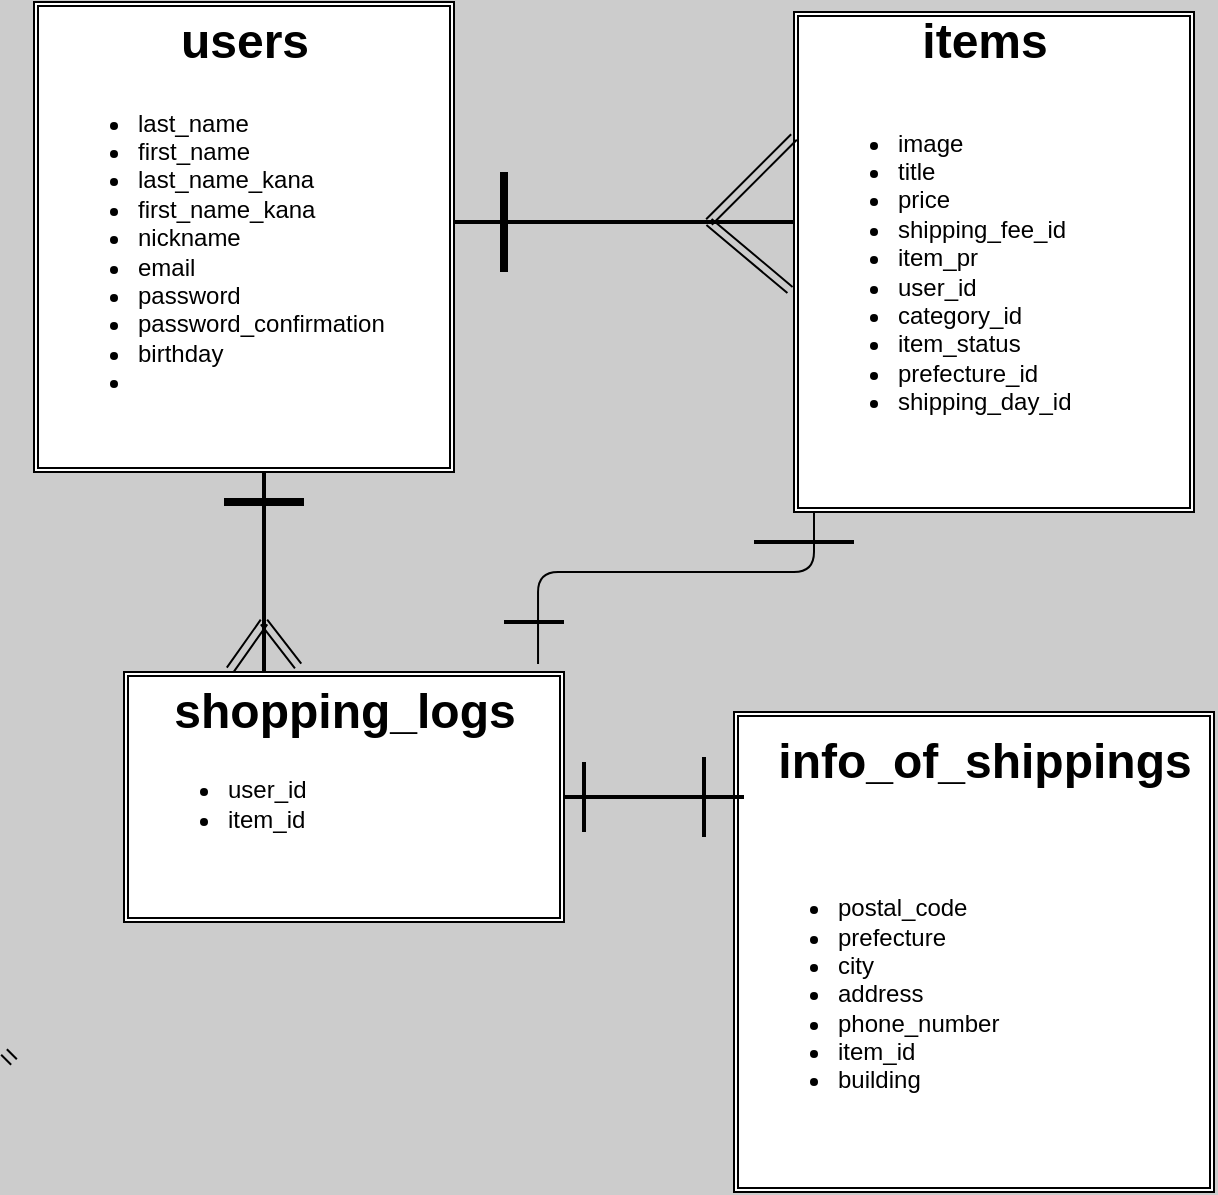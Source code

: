 <mxfile version="14.2.4" type="embed">
    <diagram id="JqoRUaOv8S4FLNKRgEQK" name="ページ1">
        <mxGraphModel dx="881" dy="559" grid="1" gridSize="10" guides="1" tooltips="1" connect="1" arrows="0" fold="1" page="1" pageScale="1" pageWidth="827" pageHeight="1169" background="#CCCCCC" math="0" shadow="0">
            <root>
                <mxCell id="0"/>
                <mxCell id="1" parent="0"/>
                <mxCell id="145" value="" style="edgeStyle=elbowEdgeStyle;elbow=vertical;endArrow=classic;html=1;exitX=0.941;exitY=-0.032;exitDx=0;exitDy=0;exitPerimeter=0;entryX=0;entryY=1;entryDx=0;entryDy=0;" edge="1" parent="1" source="103" target="110">
                    <mxGeometry width="50" height="50" relative="1" as="geometry">
                        <mxPoint x="292.02" y="366" as="sourcePoint"/>
                        <mxPoint x="432" y="320.04" as="targetPoint"/>
                        <Array as="points">
                            <mxPoint x="432" y="320"/>
                        </Array>
                    </mxGeometry>
                </mxCell>
                <mxCell id="99" value="" style="shape=ext;double=1;rounded=0;whiteSpace=wrap;html=1;" vertex="1" parent="1">
                    <mxGeometry x="40" y="35" width="210" height="235" as="geometry"/>
                </mxCell>
                <mxCell id="100" value="users" style="text;strokeColor=none;fillColor=none;html=1;fontSize=24;fontStyle=1;verticalAlign=middle;align=center;" vertex="1" parent="1">
                    <mxGeometry x="40" y="40" width="210" height="30" as="geometry"/>
                </mxCell>
                <mxCell id="101" value="" style="shape=ext;double=1;rounded=0;whiteSpace=wrap;html=1;" vertex="1" parent="1">
                    <mxGeometry x="420" y="40" width="200" height="250" as="geometry"/>
                </mxCell>
                <mxCell id="102" value="" style="shape=ext;double=1;rounded=0;whiteSpace=wrap;html=1;" vertex="1" parent="1">
                    <mxGeometry x="390" y="390" width="240" height="240" as="geometry"/>
                </mxCell>
                <mxCell id="103" value="" style="shape=ext;double=1;rounded=0;whiteSpace=wrap;html=1;" vertex="1" parent="1">
                    <mxGeometry x="85" y="370" width="220" height="125" as="geometry"/>
                </mxCell>
                <mxCell id="104" style="edgeStyle=orthogonalEdgeStyle;rounded=0;orthogonalLoop=1;jettySize=auto;html=1;exitX=0.5;exitY=1;exitDx=0;exitDy=0;" edge="1" parent="1" source="100" target="100">
                    <mxGeometry relative="1" as="geometry"/>
                </mxCell>
                <mxCell id="105" value="&lt;ul&gt;&lt;li&gt;last_name&lt;/li&gt;&lt;li&gt;first_name&lt;/li&gt;&lt;li&gt;last_name_kana&lt;/li&gt;&lt;li&gt;first_name_kana&lt;/li&gt;&lt;li&gt;nickname&lt;/li&gt;&lt;li&gt;email&lt;/li&gt;&lt;li&gt;password&lt;/li&gt;&lt;li&gt;password_confirmation&lt;/li&gt;&lt;li&gt;birthday&lt;/li&gt;&lt;li&gt;&lt;br&gt;&lt;/li&gt;&lt;/ul&gt;" style="text;strokeColor=none;fillColor=none;html=1;whiteSpace=wrap;verticalAlign=middle;overflow=hidden;align=left;" vertex="1" parent="1">
                    <mxGeometry x="50" y="60" width="190" height="200" as="geometry"/>
                </mxCell>
                <mxCell id="109" value="items" style="text;strokeColor=none;fillColor=none;html=1;fontSize=24;fontStyle=1;verticalAlign=middle;align=center;" vertex="1" parent="1">
                    <mxGeometry x="425" y="40" width="180" height="30" as="geometry"/>
                </mxCell>
                <mxCell id="110" value="&lt;ul&gt;&lt;li&gt;image&lt;/li&gt;&lt;li&gt;title&lt;/li&gt;&lt;li&gt;price&lt;/li&gt;&lt;li&gt;shipping_fee_id&lt;/li&gt;&lt;li&gt;item_pr&lt;/li&gt;&lt;li&gt;user_id&lt;/li&gt;&lt;li&gt;category_id&lt;/li&gt;&lt;li&gt;item_status&lt;/li&gt;&lt;li&gt;prefecture_id&lt;/li&gt;&lt;li&gt;shipping_day_id&lt;/li&gt;&lt;/ul&gt;" style="text;strokeColor=none;fillColor=none;html=1;whiteSpace=wrap;verticalAlign=middle;overflow=hidden;align=left;" vertex="1" parent="1">
                    <mxGeometry x="430" y="60" width="180" height="220" as="geometry"/>
                </mxCell>
                <mxCell id="114" value="info_of_shippings" style="text;strokeColor=none;fillColor=none;html=1;fontSize=24;fontStyle=1;verticalAlign=middle;align=center;" vertex="1" parent="1">
                    <mxGeometry x="450" y="397.5" width="130" height="35" as="geometry"/>
                </mxCell>
                <mxCell id="117" value="&lt;ul&gt;&lt;li&gt;postal_code&lt;/li&gt;&lt;li&gt;prefecture&lt;/li&gt;&lt;li&gt;city&lt;/li&gt;&lt;li&gt;address&lt;/li&gt;&lt;li&gt;phone_number&lt;/li&gt;&lt;li&gt;item_id&lt;/li&gt;&lt;li&gt;building&lt;/li&gt;&lt;/ul&gt;" style="text;strokeColor=none;fillColor=none;html=1;whiteSpace=wrap;verticalAlign=middle;overflow=hidden;align=left;" vertex="1" parent="1">
                    <mxGeometry x="400" y="432.5" width="150" height="197.5" as="geometry"/>
                </mxCell>
                <mxCell id="134" style="edgeStyle=none;shape=link;rounded=0;orthogonalLoop=1;jettySize=auto;html=1;exitX=0.75;exitY=0.5;exitDx=0;exitDy=0;exitPerimeter=0;startArrow=none;startFill=0;width=4;entryX=0;entryY=0.25;entryDx=0;entryDy=0;" edge="1" parent="1" source="121" target="101">
                    <mxGeometry relative="1" as="geometry">
                        <mxPoint x="416" y="117" as="targetPoint"/>
                        <Array as="points"/>
                    </mxGeometry>
                </mxCell>
                <mxCell id="135" style="edgeStyle=none;shape=link;rounded=0;orthogonalLoop=1;jettySize=auto;html=1;exitX=0.75;exitY=0.5;exitDx=0;exitDy=0;exitPerimeter=0;entryX=-0.01;entryY=0.556;entryDx=0;entryDy=0;entryPerimeter=0;startArrow=none;startFill=0;" edge="1" parent="1" source="121" target="101">
                    <mxGeometry relative="1" as="geometry"/>
                </mxCell>
                <mxCell id="121" value="" style="line;strokeWidth=2;html=1;align=left;" vertex="1" parent="1">
                    <mxGeometry x="250" y="140" width="170" height="10" as="geometry"/>
                </mxCell>
                <mxCell id="123" value="" style="line;strokeWidth=4;direction=south;html=1;perimeter=backbonePerimeter;points=[];outlineConnect=0;align=left;" vertex="1" parent="1">
                    <mxGeometry x="270" y="120" width="10" height="50" as="geometry"/>
                </mxCell>
                <mxCell id="124" value="shopping_logs" style="text;strokeColor=none;fillColor=none;html=1;fontSize=24;fontStyle=1;verticalAlign=middle;align=center;" vertex="1" parent="1">
                    <mxGeometry x="110" y="370" width="170" height="40" as="geometry"/>
                </mxCell>
                <mxCell id="126" value="&lt;ul&gt;&lt;li&gt;user_id&lt;/li&gt;&lt;li&gt;item_id&lt;/li&gt;&lt;/ul&gt;" style="text;strokeColor=none;fillColor=none;html=1;whiteSpace=wrap;verticalAlign=middle;overflow=hidden;align=left;" vertex="1" parent="1">
                    <mxGeometry x="95" y="377.5" width="120" height="117.5" as="geometry"/>
                </mxCell>
                <mxCell id="138" style="edgeStyle=none;shape=link;rounded=0;orthogonalLoop=1;jettySize=auto;html=1;exitX=0.75;exitY=0.5;exitDx=0;exitDy=0;exitPerimeter=0;entryX=0.165;entryY=-0.025;entryDx=0;entryDy=0;entryPerimeter=0;startArrow=none;startFill=0;" edge="1" parent="1" source="136" target="124">
                    <mxGeometry relative="1" as="geometry"/>
                </mxCell>
                <mxCell id="139" style="edgeStyle=none;shape=link;rounded=0;orthogonalLoop=1;jettySize=auto;html=1;exitX=0.75;exitY=0.5;exitDx=0;exitDy=0;exitPerimeter=0;entryX=0.365;entryY=-0.075;entryDx=0;entryDy=0;entryPerimeter=0;startArrow=none;startFill=0;" edge="1" parent="1" source="136" target="124">
                    <mxGeometry relative="1" as="geometry"/>
                </mxCell>
                <mxCell id="136" value="" style="line;strokeWidth=2;direction=south;html=1;align=left;" vertex="1" parent="1">
                    <mxGeometry x="150" y="270" width="10" height="100" as="geometry"/>
                </mxCell>
                <mxCell id="137" value="" style="line;strokeWidth=4;html=1;perimeter=backbonePerimeter;points=[];outlineConnect=0;align=left;" vertex="1" parent="1">
                    <mxGeometry x="135" y="280" width="40" height="10" as="geometry"/>
                </mxCell>
                <mxCell id="143" value="" style="line;strokeWidth=2;html=1;align=left;" vertex="1" parent="1">
                    <mxGeometry x="275" y="340" width="30" height="10" as="geometry"/>
                </mxCell>
                <mxCell id="148" value="" style="line;strokeWidth=2;html=1;align=left;" vertex="1" parent="1">
                    <mxGeometry x="400" y="300" width="50" height="10" as="geometry"/>
                </mxCell>
                <mxCell id="170" style="edgeStyle=none;shape=link;rounded=0;orthogonalLoop=1;jettySize=auto;html=1;exitX=1;exitY=0.5;exitDx=0;exitDy=0;exitPerimeter=0;entryX=1;entryY=0.5;entryDx=0;entryDy=0;entryPerimeter=0;startArrow=none;startFill=0;" edge="1" parent="1">
                    <mxGeometry relative="1" as="geometry">
                        <mxPoint x="30" y="565" as="sourcePoint"/>
                        <mxPoint x="25" y="560" as="targetPoint"/>
                    </mxGeometry>
                </mxCell>
                <mxCell id="178" value="" style="line;strokeWidth=2;html=1;align=left;" vertex="1" parent="1">
                    <mxGeometry x="305" y="427.5" width="90" height="10" as="geometry"/>
                </mxCell>
                <mxCell id="179" value="" style="line;strokeWidth=2;direction=south;html=1;align=left;" vertex="1" parent="1">
                    <mxGeometry x="370" y="412.5" width="10" height="40" as="geometry"/>
                </mxCell>
                <mxCell id="185" value="" style="line;strokeWidth=2;direction=south;html=1;align=left;" vertex="1" parent="1">
                    <mxGeometry x="310" y="415" width="10" height="35" as="geometry"/>
                </mxCell>
            </root>
        </mxGraphModel>
    </diagram>
</mxfile>